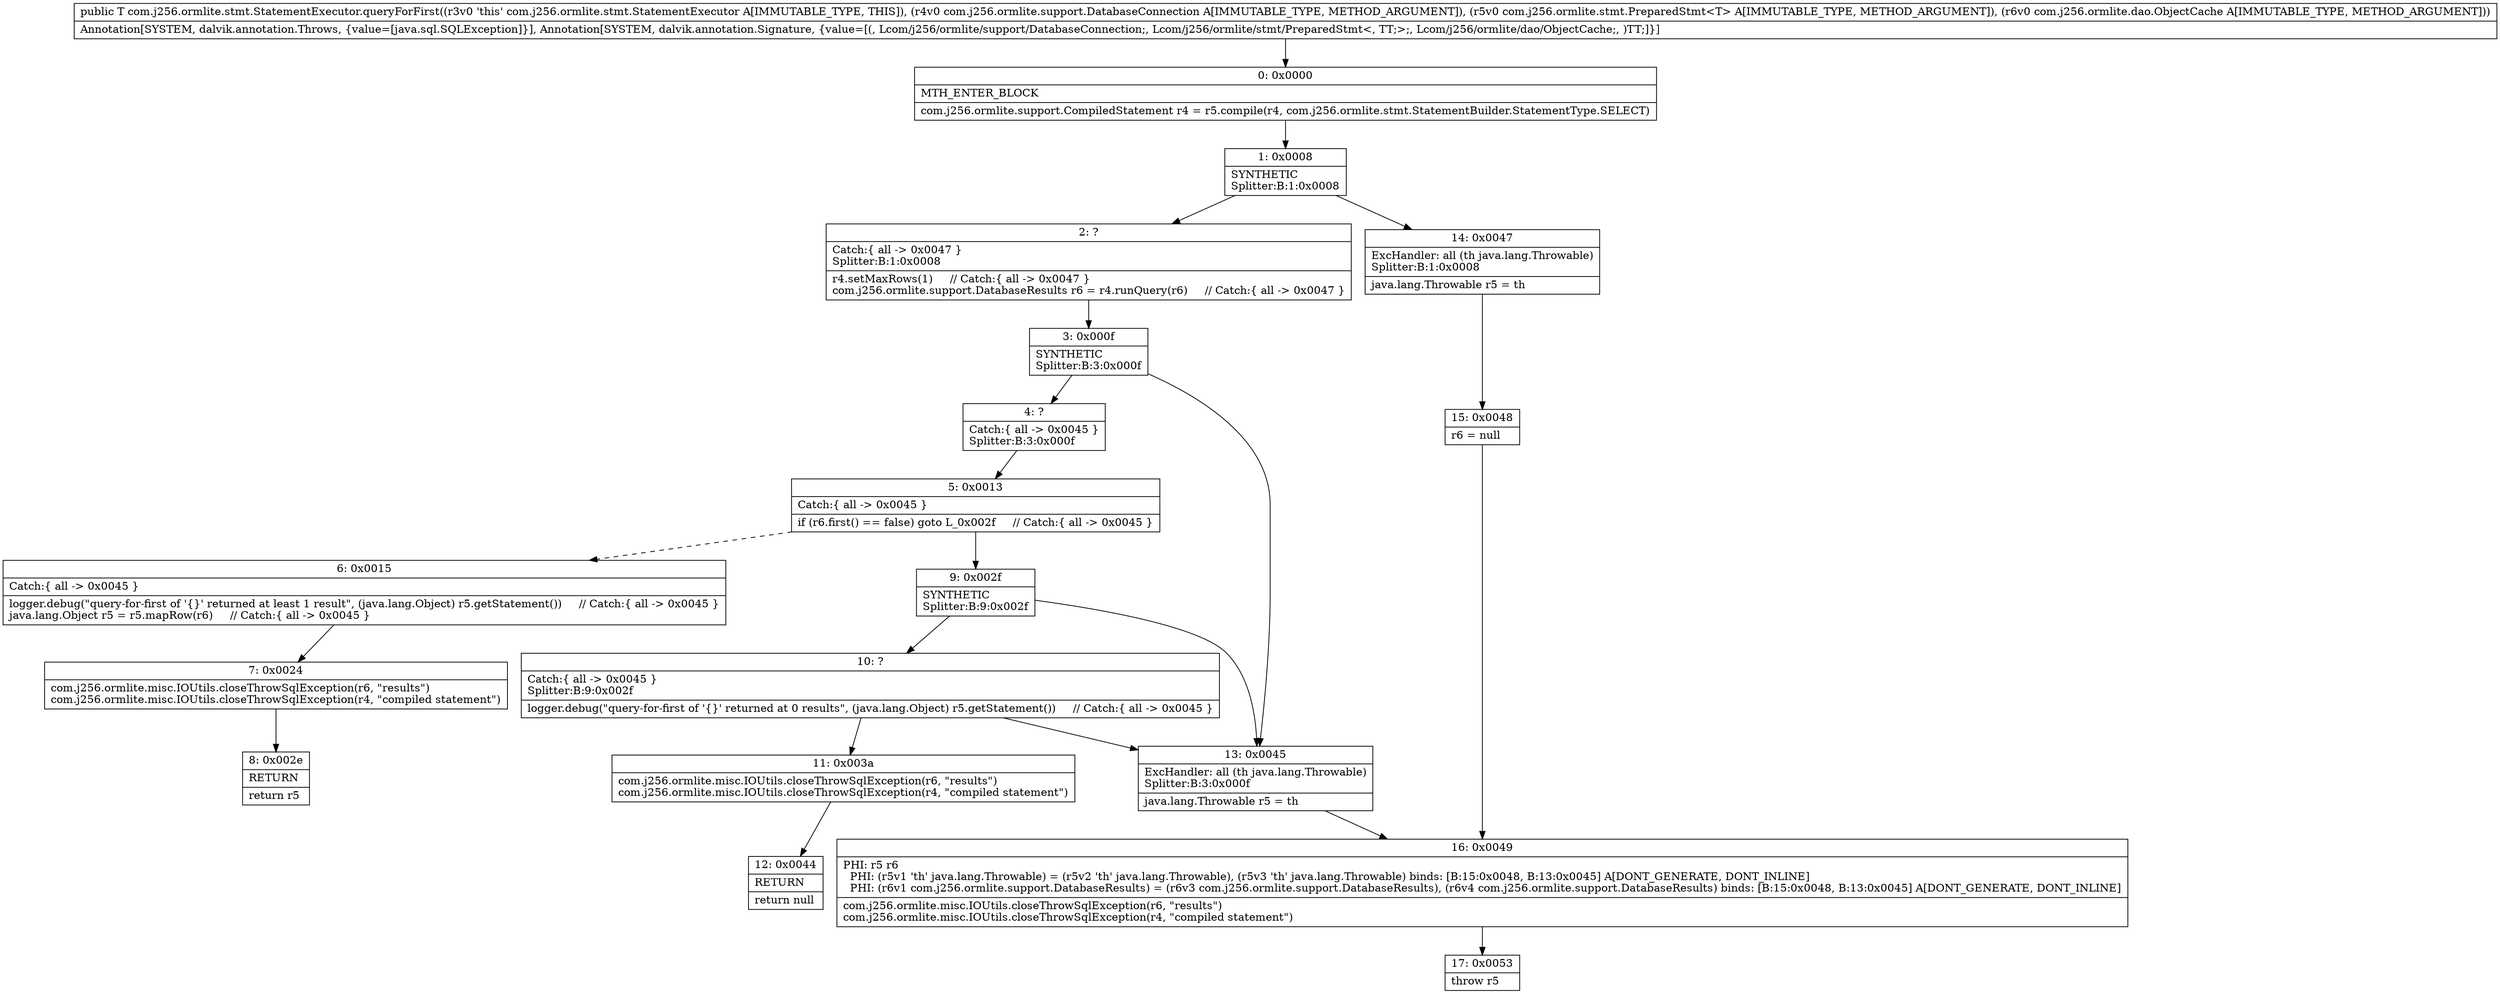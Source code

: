 digraph "CFG forcom.j256.ormlite.stmt.StatementExecutor.queryForFirst(Lcom\/j256\/ormlite\/support\/DatabaseConnection;Lcom\/j256\/ormlite\/stmt\/PreparedStmt;Lcom\/j256\/ormlite\/dao\/ObjectCache;)Ljava\/lang\/Object;" {
Node_0 [shape=record,label="{0\:\ 0x0000|MTH_ENTER_BLOCK\l|com.j256.ormlite.support.CompiledStatement r4 = r5.compile(r4, com.j256.ormlite.stmt.StatementBuilder.StatementType.SELECT)\l}"];
Node_1 [shape=record,label="{1\:\ 0x0008|SYNTHETIC\lSplitter:B:1:0x0008\l}"];
Node_2 [shape=record,label="{2\:\ ?|Catch:\{ all \-\> 0x0047 \}\lSplitter:B:1:0x0008\l|r4.setMaxRows(1)     \/\/ Catch:\{ all \-\> 0x0047 \}\lcom.j256.ormlite.support.DatabaseResults r6 = r4.runQuery(r6)     \/\/ Catch:\{ all \-\> 0x0047 \}\l}"];
Node_3 [shape=record,label="{3\:\ 0x000f|SYNTHETIC\lSplitter:B:3:0x000f\l}"];
Node_4 [shape=record,label="{4\:\ ?|Catch:\{ all \-\> 0x0045 \}\lSplitter:B:3:0x000f\l}"];
Node_5 [shape=record,label="{5\:\ 0x0013|Catch:\{ all \-\> 0x0045 \}\l|if (r6.first() == false) goto L_0x002f     \/\/ Catch:\{ all \-\> 0x0045 \}\l}"];
Node_6 [shape=record,label="{6\:\ 0x0015|Catch:\{ all \-\> 0x0045 \}\l|logger.debug(\"query\-for\-first of '\{\}' returned at least 1 result\", (java.lang.Object) r5.getStatement())     \/\/ Catch:\{ all \-\> 0x0045 \}\ljava.lang.Object r5 = r5.mapRow(r6)     \/\/ Catch:\{ all \-\> 0x0045 \}\l}"];
Node_7 [shape=record,label="{7\:\ 0x0024|com.j256.ormlite.misc.IOUtils.closeThrowSqlException(r6, \"results\")\lcom.j256.ormlite.misc.IOUtils.closeThrowSqlException(r4, \"compiled statement\")\l}"];
Node_8 [shape=record,label="{8\:\ 0x002e|RETURN\l|return r5\l}"];
Node_9 [shape=record,label="{9\:\ 0x002f|SYNTHETIC\lSplitter:B:9:0x002f\l}"];
Node_10 [shape=record,label="{10\:\ ?|Catch:\{ all \-\> 0x0045 \}\lSplitter:B:9:0x002f\l|logger.debug(\"query\-for\-first of '\{\}' returned at 0 results\", (java.lang.Object) r5.getStatement())     \/\/ Catch:\{ all \-\> 0x0045 \}\l}"];
Node_11 [shape=record,label="{11\:\ 0x003a|com.j256.ormlite.misc.IOUtils.closeThrowSqlException(r6, \"results\")\lcom.j256.ormlite.misc.IOUtils.closeThrowSqlException(r4, \"compiled statement\")\l}"];
Node_12 [shape=record,label="{12\:\ 0x0044|RETURN\l|return null\l}"];
Node_13 [shape=record,label="{13\:\ 0x0045|ExcHandler: all (th java.lang.Throwable)\lSplitter:B:3:0x000f\l|java.lang.Throwable r5 = th\l}"];
Node_14 [shape=record,label="{14\:\ 0x0047|ExcHandler: all (th java.lang.Throwable)\lSplitter:B:1:0x0008\l|java.lang.Throwable r5 = th\l}"];
Node_15 [shape=record,label="{15\:\ 0x0048|r6 = null\l}"];
Node_16 [shape=record,label="{16\:\ 0x0049|PHI: r5 r6 \l  PHI: (r5v1 'th' java.lang.Throwable) = (r5v2 'th' java.lang.Throwable), (r5v3 'th' java.lang.Throwable) binds: [B:15:0x0048, B:13:0x0045] A[DONT_GENERATE, DONT_INLINE]\l  PHI: (r6v1 com.j256.ormlite.support.DatabaseResults) = (r6v3 com.j256.ormlite.support.DatabaseResults), (r6v4 com.j256.ormlite.support.DatabaseResults) binds: [B:15:0x0048, B:13:0x0045] A[DONT_GENERATE, DONT_INLINE]\l|com.j256.ormlite.misc.IOUtils.closeThrowSqlException(r6, \"results\")\lcom.j256.ormlite.misc.IOUtils.closeThrowSqlException(r4, \"compiled statement\")\l}"];
Node_17 [shape=record,label="{17\:\ 0x0053|throw r5\l}"];
MethodNode[shape=record,label="{public T com.j256.ormlite.stmt.StatementExecutor.queryForFirst((r3v0 'this' com.j256.ormlite.stmt.StatementExecutor A[IMMUTABLE_TYPE, THIS]), (r4v0 com.j256.ormlite.support.DatabaseConnection A[IMMUTABLE_TYPE, METHOD_ARGUMENT]), (r5v0 com.j256.ormlite.stmt.PreparedStmt\<T\> A[IMMUTABLE_TYPE, METHOD_ARGUMENT]), (r6v0 com.j256.ormlite.dao.ObjectCache A[IMMUTABLE_TYPE, METHOD_ARGUMENT]))  | Annotation[SYSTEM, dalvik.annotation.Throws, \{value=[java.sql.SQLException]\}], Annotation[SYSTEM, dalvik.annotation.Signature, \{value=[(, Lcom\/j256\/ormlite\/support\/DatabaseConnection;, Lcom\/j256\/ormlite\/stmt\/PreparedStmt\<, TT;\>;, Lcom\/j256\/ormlite\/dao\/ObjectCache;, )TT;]\}]\l}"];
MethodNode -> Node_0;
Node_0 -> Node_1;
Node_1 -> Node_2;
Node_1 -> Node_14;
Node_2 -> Node_3;
Node_3 -> Node_4;
Node_3 -> Node_13;
Node_4 -> Node_5;
Node_5 -> Node_6[style=dashed];
Node_5 -> Node_9;
Node_6 -> Node_7;
Node_7 -> Node_8;
Node_9 -> Node_10;
Node_9 -> Node_13;
Node_10 -> Node_11;
Node_10 -> Node_13;
Node_11 -> Node_12;
Node_13 -> Node_16;
Node_14 -> Node_15;
Node_15 -> Node_16;
Node_16 -> Node_17;
}

